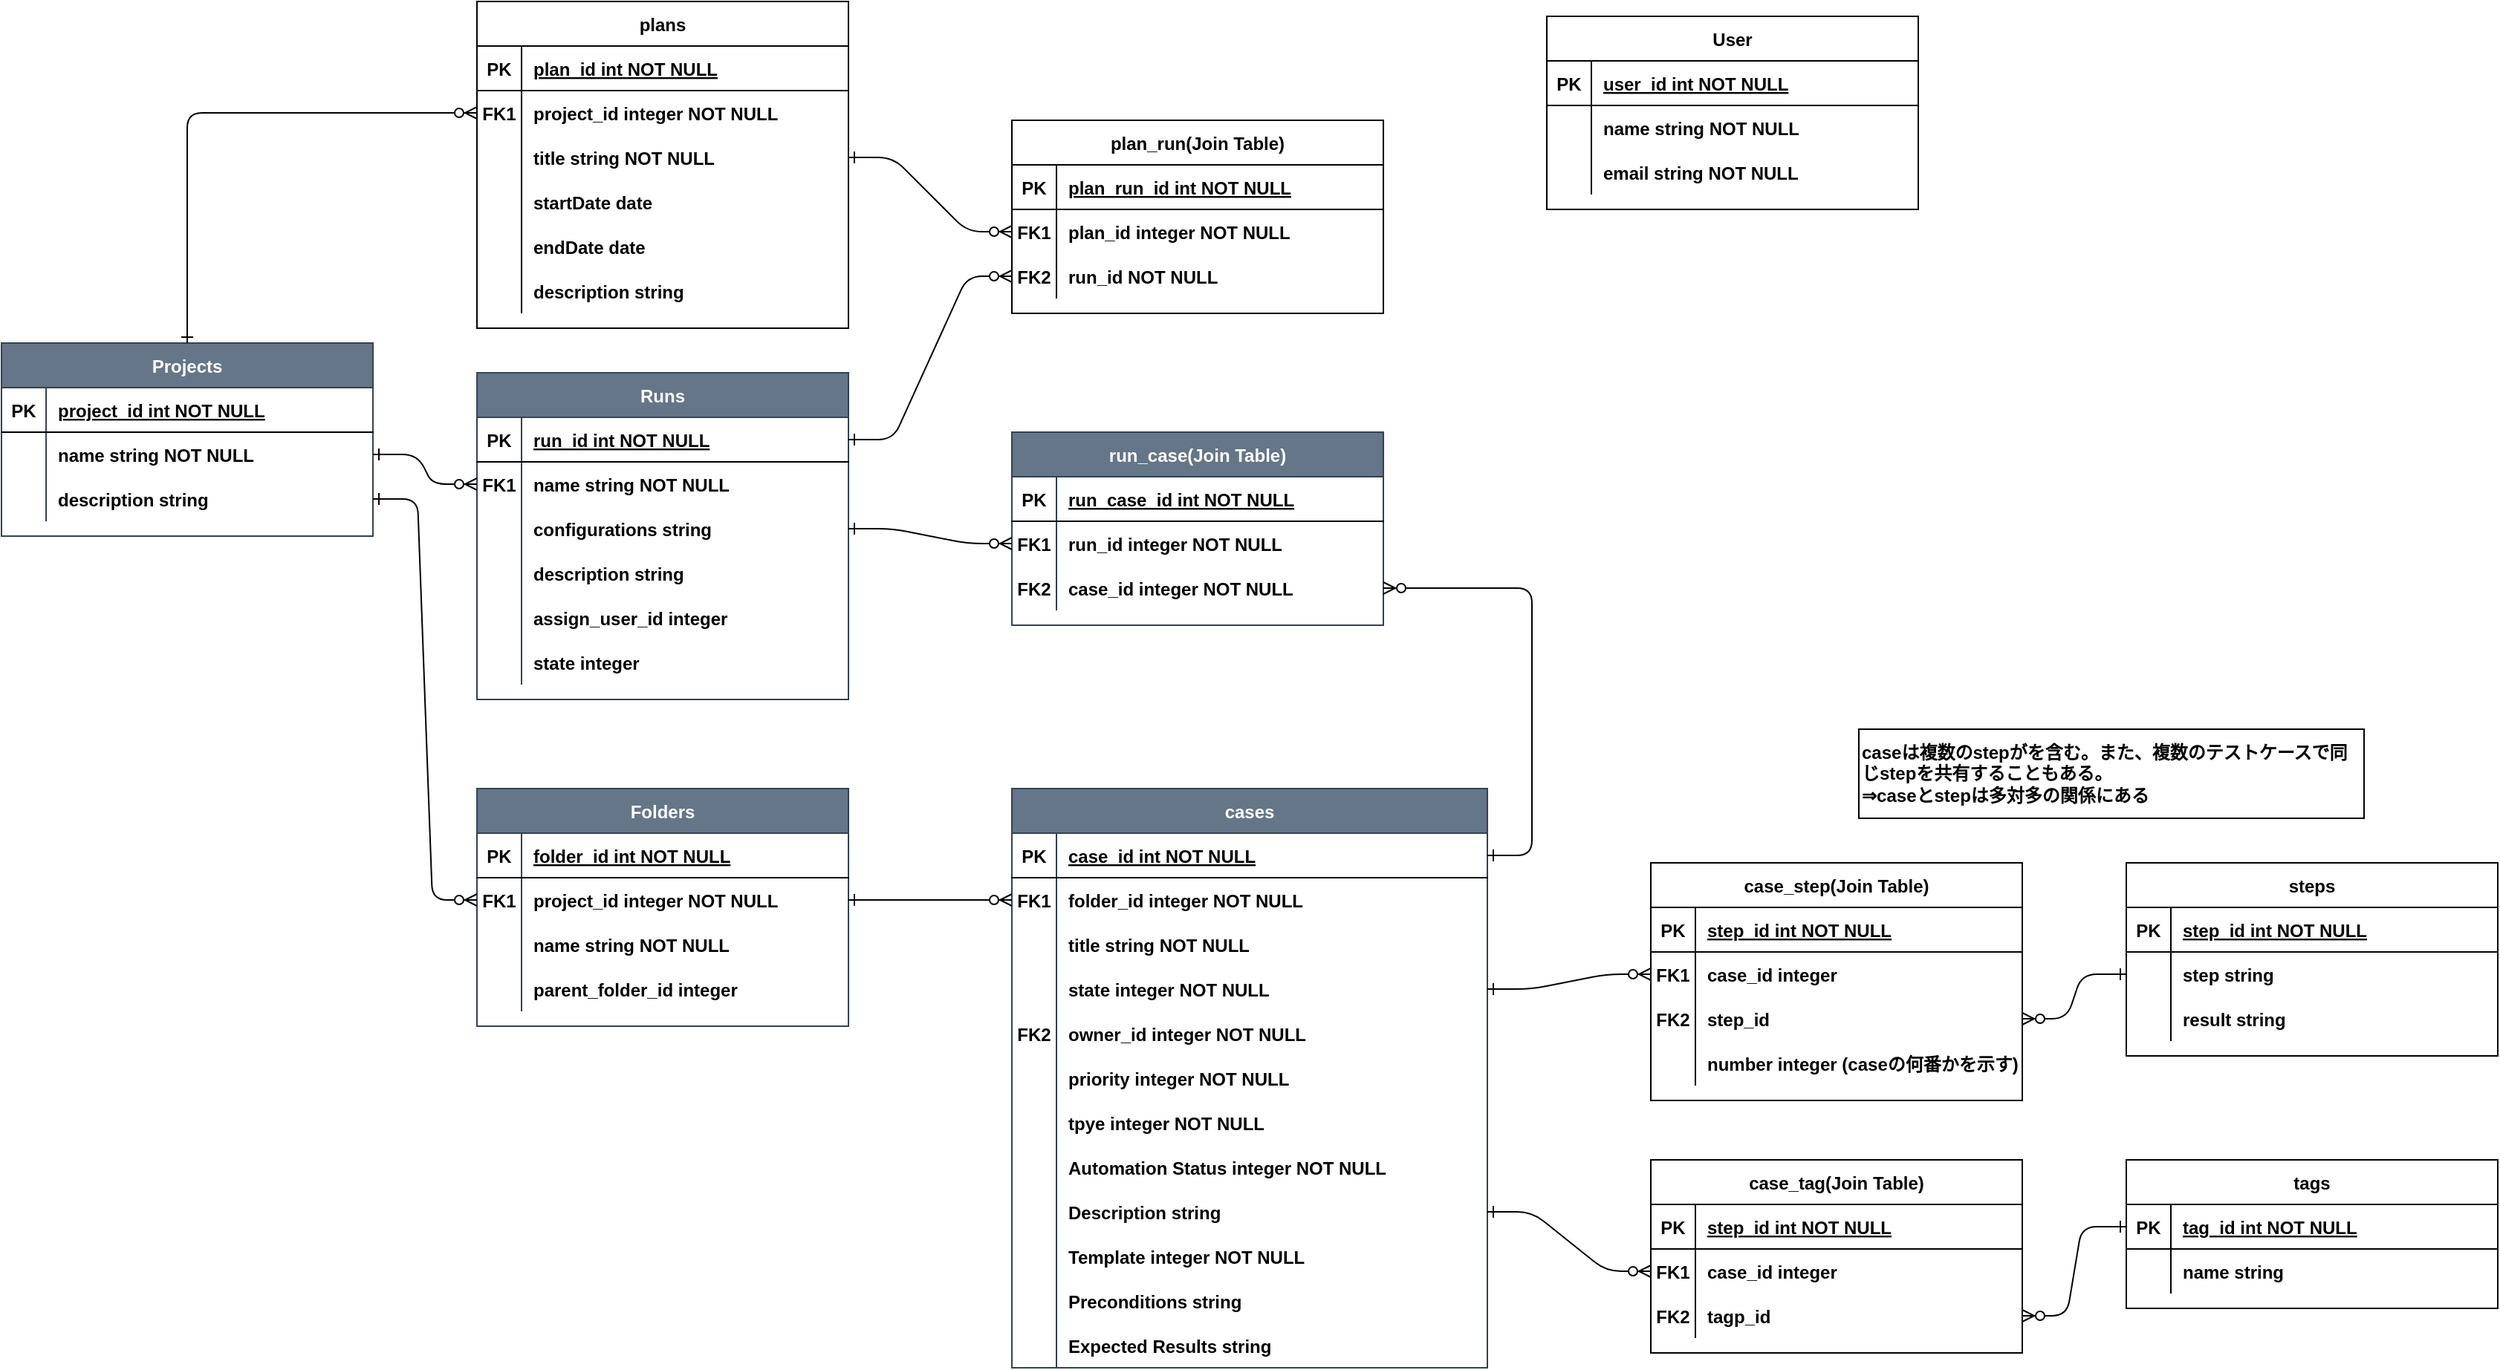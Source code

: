 <mxfile version="15.4.0" type="device"><diagram id="R2lEEEUBdFMjLlhIrx00" name="Page-1"><mxGraphModel dx="1209" dy="703" grid="1" gridSize="10" guides="1" tooltips="1" connect="1" arrows="1" fold="1" page="1" pageScale="1" pageWidth="850" pageHeight="1100" math="0" shadow="0" extFonts="Permanent Marker^https://fonts.googleapis.com/css?family=Permanent+Marker"><root><mxCell id="0"/><mxCell id="1" parent="0"/><mxCell id="pFjPU1E13fm2VpIEQVVj-1" value="Projects" style="shape=table;startSize=30;container=1;collapsible=1;childLayout=tableLayout;fixedRows=1;rowLines=0;fontStyle=1;align=center;resizeLast=1;fillColor=#647687;strokeColor=#314354;fontColor=#ffffff;" parent="1" vertex="1"><mxGeometry x="80" y="380" width="250" height="130" as="geometry"/></mxCell><mxCell id="pFjPU1E13fm2VpIEQVVj-2" value="" style="shape=partialRectangle;collapsible=0;dropTarget=0;pointerEvents=0;fillColor=none;points=[[0,0.5],[1,0.5]];portConstraint=eastwest;top=0;left=0;right=0;bottom=1;fontStyle=1" parent="pFjPU1E13fm2VpIEQVVj-1" vertex="1"><mxGeometry y="30" width="250" height="30" as="geometry"/></mxCell><mxCell id="pFjPU1E13fm2VpIEQVVj-3" value="PK" style="shape=partialRectangle;overflow=hidden;connectable=0;fillColor=none;top=0;left=0;bottom=0;right=0;fontStyle=1;" parent="pFjPU1E13fm2VpIEQVVj-2" vertex="1"><mxGeometry width="30" height="30" as="geometry"><mxRectangle width="30" height="30" as="alternateBounds"/></mxGeometry></mxCell><mxCell id="pFjPU1E13fm2VpIEQVVj-4" value="project_id int NOT NULL " style="shape=partialRectangle;overflow=hidden;connectable=0;fillColor=none;top=0;left=0;bottom=0;right=0;align=left;spacingLeft=6;fontStyle=5;" parent="pFjPU1E13fm2VpIEQVVj-2" vertex="1"><mxGeometry x="30" width="220" height="30" as="geometry"><mxRectangle width="220" height="30" as="alternateBounds"/></mxGeometry></mxCell><mxCell id="pFjPU1E13fm2VpIEQVVj-5" value="" style="shape=partialRectangle;collapsible=0;dropTarget=0;pointerEvents=0;fillColor=none;points=[[0,0.5],[1,0.5]];portConstraint=eastwest;top=0;left=0;right=0;bottom=0;fontStyle=1" parent="pFjPU1E13fm2VpIEQVVj-1" vertex="1"><mxGeometry y="60" width="250" height="30" as="geometry"/></mxCell><mxCell id="pFjPU1E13fm2VpIEQVVj-6" value="" style="shape=partialRectangle;overflow=hidden;connectable=0;fillColor=none;top=0;left=0;bottom=0;right=0;fontStyle=1" parent="pFjPU1E13fm2VpIEQVVj-5" vertex="1"><mxGeometry width="30" height="30" as="geometry"><mxRectangle width="30" height="30" as="alternateBounds"/></mxGeometry></mxCell><mxCell id="pFjPU1E13fm2VpIEQVVj-7" value="name string NOT NULL" style="shape=partialRectangle;overflow=hidden;connectable=0;fillColor=none;top=0;left=0;bottom=0;right=0;align=left;spacingLeft=6;fontStyle=1" parent="pFjPU1E13fm2VpIEQVVj-5" vertex="1"><mxGeometry x="30" width="220" height="30" as="geometry"><mxRectangle width="220" height="30" as="alternateBounds"/></mxGeometry></mxCell><mxCell id="pFjPU1E13fm2VpIEQVVj-8" value="" style="shape=partialRectangle;collapsible=0;dropTarget=0;pointerEvents=0;fillColor=none;points=[[0,0.5],[1,0.5]];portConstraint=eastwest;top=0;left=0;right=0;bottom=0;fontStyle=1" parent="pFjPU1E13fm2VpIEQVVj-1" vertex="1"><mxGeometry y="90" width="250" height="30" as="geometry"/></mxCell><mxCell id="pFjPU1E13fm2VpIEQVVj-9" value="" style="shape=partialRectangle;overflow=hidden;connectable=0;fillColor=none;top=0;left=0;bottom=0;right=0;fontStyle=1" parent="pFjPU1E13fm2VpIEQVVj-8" vertex="1"><mxGeometry width="30" height="30" as="geometry"><mxRectangle width="30" height="30" as="alternateBounds"/></mxGeometry></mxCell><mxCell id="pFjPU1E13fm2VpIEQVVj-10" value="description string" style="shape=partialRectangle;overflow=hidden;connectable=0;fillColor=none;top=0;left=0;bottom=0;right=0;align=left;spacingLeft=6;fontStyle=1" parent="pFjPU1E13fm2VpIEQVVj-8" vertex="1"><mxGeometry x="30" width="220" height="30" as="geometry"><mxRectangle width="220" height="30" as="alternateBounds"/></mxGeometry></mxCell><mxCell id="pFjPU1E13fm2VpIEQVVj-11" value="Folders" style="shape=table;startSize=30;container=1;collapsible=1;childLayout=tableLayout;fixedRows=1;rowLines=0;fontStyle=1;align=center;resizeLast=1;fillColor=#647687;strokeColor=#314354;fontColor=#ffffff;" parent="1" vertex="1"><mxGeometry x="400" y="680" width="250" height="160" as="geometry"/></mxCell><mxCell id="pFjPU1E13fm2VpIEQVVj-12" value="" style="shape=partialRectangle;collapsible=0;dropTarget=0;pointerEvents=0;fillColor=none;points=[[0,0.5],[1,0.5]];portConstraint=eastwest;top=0;left=0;right=0;bottom=1;fontStyle=1" parent="pFjPU1E13fm2VpIEQVVj-11" vertex="1"><mxGeometry y="30" width="250" height="30" as="geometry"/></mxCell><mxCell id="pFjPU1E13fm2VpIEQVVj-13" value="PK" style="shape=partialRectangle;overflow=hidden;connectable=0;fillColor=none;top=0;left=0;bottom=0;right=0;fontStyle=1;" parent="pFjPU1E13fm2VpIEQVVj-12" vertex="1"><mxGeometry width="30" height="30" as="geometry"><mxRectangle width="30" height="30" as="alternateBounds"/></mxGeometry></mxCell><mxCell id="pFjPU1E13fm2VpIEQVVj-14" value="folder_id int NOT NULL " style="shape=partialRectangle;overflow=hidden;connectable=0;fillColor=none;top=0;left=0;bottom=0;right=0;align=left;spacingLeft=6;fontStyle=5;" parent="pFjPU1E13fm2VpIEQVVj-12" vertex="1"><mxGeometry x="30" width="220" height="30" as="geometry"><mxRectangle width="220" height="30" as="alternateBounds"/></mxGeometry></mxCell><mxCell id="pFjPU1E13fm2VpIEQVVj-110" style="shape=partialRectangle;collapsible=0;dropTarget=0;pointerEvents=0;fillColor=none;points=[[0,0.5],[1,0.5]];portConstraint=eastwest;top=0;left=0;right=0;bottom=0;fontStyle=1" parent="pFjPU1E13fm2VpIEQVVj-11" vertex="1"><mxGeometry y="60" width="250" height="30" as="geometry"/></mxCell><mxCell id="pFjPU1E13fm2VpIEQVVj-111" value="FK1" style="shape=partialRectangle;overflow=hidden;connectable=0;fillColor=none;top=0;left=0;bottom=0;right=0;fontStyle=1" parent="pFjPU1E13fm2VpIEQVVj-110" vertex="1"><mxGeometry width="30" height="30" as="geometry"><mxRectangle width="30" height="30" as="alternateBounds"/></mxGeometry></mxCell><mxCell id="pFjPU1E13fm2VpIEQVVj-112" value="project_id integer NOT NULL" style="shape=partialRectangle;overflow=hidden;connectable=0;fillColor=none;top=0;left=0;bottom=0;right=0;align=left;spacingLeft=6;fontStyle=1" parent="pFjPU1E13fm2VpIEQVVj-110" vertex="1"><mxGeometry x="30" width="220" height="30" as="geometry"><mxRectangle width="220" height="30" as="alternateBounds"/></mxGeometry></mxCell><mxCell id="pFjPU1E13fm2VpIEQVVj-15" value="" style="shape=partialRectangle;collapsible=0;dropTarget=0;pointerEvents=0;fillColor=none;points=[[0,0.5],[1,0.5]];portConstraint=eastwest;top=0;left=0;right=0;bottom=0;fontStyle=1" parent="pFjPU1E13fm2VpIEQVVj-11" vertex="1"><mxGeometry y="90" width="250" height="30" as="geometry"/></mxCell><mxCell id="pFjPU1E13fm2VpIEQVVj-16" value="" style="shape=partialRectangle;overflow=hidden;connectable=0;fillColor=none;top=0;left=0;bottom=0;right=0;fontStyle=1" parent="pFjPU1E13fm2VpIEQVVj-15" vertex="1"><mxGeometry width="30" height="30" as="geometry"><mxRectangle width="30" height="30" as="alternateBounds"/></mxGeometry></mxCell><mxCell id="pFjPU1E13fm2VpIEQVVj-17" value="name string NOT NULL" style="shape=partialRectangle;overflow=hidden;connectable=0;fillColor=none;top=0;left=0;bottom=0;right=0;align=left;spacingLeft=6;fontStyle=1" parent="pFjPU1E13fm2VpIEQVVj-15" vertex="1"><mxGeometry x="30" width="220" height="30" as="geometry"><mxRectangle width="220" height="30" as="alternateBounds"/></mxGeometry></mxCell><mxCell id="pFjPU1E13fm2VpIEQVVj-18" value="" style="shape=partialRectangle;collapsible=0;dropTarget=0;pointerEvents=0;fillColor=none;points=[[0,0.5],[1,0.5]];portConstraint=eastwest;top=0;left=0;right=0;bottom=0;fontStyle=1" parent="pFjPU1E13fm2VpIEQVVj-11" vertex="1"><mxGeometry y="120" width="250" height="30" as="geometry"/></mxCell><mxCell id="pFjPU1E13fm2VpIEQVVj-19" value="" style="shape=partialRectangle;overflow=hidden;connectable=0;fillColor=none;top=0;left=0;bottom=0;right=0;fontStyle=1" parent="pFjPU1E13fm2VpIEQVVj-18" vertex="1"><mxGeometry width="30" height="30" as="geometry"><mxRectangle width="30" height="30" as="alternateBounds"/></mxGeometry></mxCell><mxCell id="pFjPU1E13fm2VpIEQVVj-20" value="parent_folder_id integer" style="shape=partialRectangle;overflow=hidden;connectable=0;fillColor=none;top=0;left=0;bottom=0;right=0;align=left;spacingLeft=6;fontStyle=1" parent="pFjPU1E13fm2VpIEQVVj-18" vertex="1"><mxGeometry x="30" width="220" height="30" as="geometry"><mxRectangle width="220" height="30" as="alternateBounds"/></mxGeometry></mxCell><mxCell id="pFjPU1E13fm2VpIEQVVj-21" value="cases" style="shape=table;startSize=30;container=1;collapsible=1;childLayout=tableLayout;fixedRows=1;rowLines=0;fontStyle=1;align=center;resizeLast=1;fillColor=#647687;strokeColor=#314354;fontColor=#ffffff;" parent="1" vertex="1"><mxGeometry x="760" y="680" width="320" height="390" as="geometry"><mxRectangle x="760" y="560" width="60" height="30" as="alternateBounds"/></mxGeometry></mxCell><mxCell id="pFjPU1E13fm2VpIEQVVj-22" value="" style="shape=partialRectangle;collapsible=0;dropTarget=0;pointerEvents=0;fillColor=none;points=[[0,0.5],[1,0.5]];portConstraint=eastwest;top=0;left=0;right=0;bottom=1;fontStyle=1" parent="pFjPU1E13fm2VpIEQVVj-21" vertex="1"><mxGeometry y="30" width="320" height="30" as="geometry"/></mxCell><mxCell id="pFjPU1E13fm2VpIEQVVj-23" value="PK" style="shape=partialRectangle;overflow=hidden;connectable=0;fillColor=none;top=0;left=0;bottom=0;right=0;fontStyle=1;" parent="pFjPU1E13fm2VpIEQVVj-22" vertex="1"><mxGeometry width="30" height="30" as="geometry"><mxRectangle width="30" height="30" as="alternateBounds"/></mxGeometry></mxCell><mxCell id="pFjPU1E13fm2VpIEQVVj-24" value="case_id int NOT NULL " style="shape=partialRectangle;overflow=hidden;connectable=0;fillColor=none;top=0;left=0;bottom=0;right=0;align=left;spacingLeft=6;fontStyle=5;" parent="pFjPU1E13fm2VpIEQVVj-22" vertex="1"><mxGeometry x="30" width="290" height="30" as="geometry"><mxRectangle width="290" height="30" as="alternateBounds"/></mxGeometry></mxCell><mxCell id="pFjPU1E13fm2VpIEQVVj-151" style="shape=partialRectangle;collapsible=0;dropTarget=0;pointerEvents=0;fillColor=none;points=[[0,0.5],[1,0.5]];portConstraint=eastwest;top=0;left=0;right=0;bottom=0;fontStyle=1" parent="pFjPU1E13fm2VpIEQVVj-21" vertex="1"><mxGeometry y="60" width="320" height="30" as="geometry"/></mxCell><mxCell id="pFjPU1E13fm2VpIEQVVj-152" value="FK1" style="shape=partialRectangle;overflow=hidden;connectable=0;fillColor=none;top=0;left=0;bottom=0;right=0;fontStyle=1" parent="pFjPU1E13fm2VpIEQVVj-151" vertex="1"><mxGeometry width="30" height="30" as="geometry"><mxRectangle width="30" height="30" as="alternateBounds"/></mxGeometry></mxCell><mxCell id="pFjPU1E13fm2VpIEQVVj-153" value="folder_id integer NOT NULL" style="shape=partialRectangle;overflow=hidden;connectable=0;fillColor=none;top=0;left=0;bottom=0;right=0;align=left;spacingLeft=6;fontStyle=1" parent="pFjPU1E13fm2VpIEQVVj-151" vertex="1"><mxGeometry x="30" width="290" height="30" as="geometry"><mxRectangle width="290" height="30" as="alternateBounds"/></mxGeometry></mxCell><mxCell id="pFjPU1E13fm2VpIEQVVj-25" value="" style="shape=partialRectangle;collapsible=0;dropTarget=0;pointerEvents=0;fillColor=none;points=[[0,0.5],[1,0.5]];portConstraint=eastwest;top=0;left=0;right=0;bottom=0;fontStyle=1" parent="pFjPU1E13fm2VpIEQVVj-21" vertex="1"><mxGeometry y="90" width="320" height="30" as="geometry"/></mxCell><mxCell id="pFjPU1E13fm2VpIEQVVj-26" value="" style="shape=partialRectangle;overflow=hidden;connectable=0;fillColor=none;top=0;left=0;bottom=0;right=0;fontStyle=1" parent="pFjPU1E13fm2VpIEQVVj-25" vertex="1"><mxGeometry width="30" height="30" as="geometry"><mxRectangle width="30" height="30" as="alternateBounds"/></mxGeometry></mxCell><mxCell id="pFjPU1E13fm2VpIEQVVj-27" value="title string NOT NULL" style="shape=partialRectangle;overflow=hidden;connectable=0;fillColor=none;top=0;left=0;bottom=0;right=0;align=left;spacingLeft=6;fontStyle=1" parent="pFjPU1E13fm2VpIEQVVj-25" vertex="1"><mxGeometry x="30" width="290" height="30" as="geometry"><mxRectangle width="290" height="30" as="alternateBounds"/></mxGeometry></mxCell><mxCell id="pFjPU1E13fm2VpIEQVVj-28" value="" style="shape=partialRectangle;collapsible=0;dropTarget=0;pointerEvents=0;fillColor=none;points=[[0,0.5],[1,0.5]];portConstraint=eastwest;top=0;left=0;right=0;bottom=0;fontStyle=1" parent="pFjPU1E13fm2VpIEQVVj-21" vertex="1"><mxGeometry y="120" width="320" height="30" as="geometry"/></mxCell><mxCell id="pFjPU1E13fm2VpIEQVVj-29" value="" style="shape=partialRectangle;overflow=hidden;connectable=0;fillColor=none;top=0;left=0;bottom=0;right=0;fontStyle=1" parent="pFjPU1E13fm2VpIEQVVj-28" vertex="1"><mxGeometry width="30" height="30" as="geometry"><mxRectangle width="30" height="30" as="alternateBounds"/></mxGeometry></mxCell><mxCell id="pFjPU1E13fm2VpIEQVVj-30" value="state integer NOT NULL" style="shape=partialRectangle;overflow=hidden;connectable=0;fillColor=none;top=0;left=0;bottom=0;right=0;align=left;spacingLeft=6;fontStyle=1" parent="pFjPU1E13fm2VpIEQVVj-28" vertex="1"><mxGeometry x="30" width="290" height="30" as="geometry"><mxRectangle width="290" height="30" as="alternateBounds"/></mxGeometry></mxCell><mxCell id="pFjPU1E13fm2VpIEQVVj-44" style="shape=partialRectangle;collapsible=0;dropTarget=0;pointerEvents=0;fillColor=none;points=[[0,0.5],[1,0.5]];portConstraint=eastwest;top=0;left=0;right=0;bottom=0;fontStyle=1" parent="pFjPU1E13fm2VpIEQVVj-21" vertex="1"><mxGeometry y="150" width="320" height="30" as="geometry"/></mxCell><mxCell id="pFjPU1E13fm2VpIEQVVj-45" value="FK2" style="shape=partialRectangle;overflow=hidden;connectable=0;fillColor=none;top=0;left=0;bottom=0;right=0;fontStyle=1" parent="pFjPU1E13fm2VpIEQVVj-44" vertex="1"><mxGeometry width="30" height="30" as="geometry"><mxRectangle width="30" height="30" as="alternateBounds"/></mxGeometry></mxCell><mxCell id="pFjPU1E13fm2VpIEQVVj-46" value="owner_id integer NOT NULL" style="shape=partialRectangle;overflow=hidden;connectable=0;fillColor=none;top=0;left=0;bottom=0;right=0;align=left;spacingLeft=6;fontStyle=1" parent="pFjPU1E13fm2VpIEQVVj-44" vertex="1"><mxGeometry x="30" width="290" height="30" as="geometry"><mxRectangle width="290" height="30" as="alternateBounds"/></mxGeometry></mxCell><mxCell id="pFjPU1E13fm2VpIEQVVj-47" style="shape=partialRectangle;collapsible=0;dropTarget=0;pointerEvents=0;fillColor=none;points=[[0,0.5],[1,0.5]];portConstraint=eastwest;top=0;left=0;right=0;bottom=0;fontStyle=1" parent="pFjPU1E13fm2VpIEQVVj-21" vertex="1"><mxGeometry y="180" width="320" height="30" as="geometry"/></mxCell><mxCell id="pFjPU1E13fm2VpIEQVVj-48" style="shape=partialRectangle;overflow=hidden;connectable=0;fillColor=none;top=0;left=0;bottom=0;right=0;fontStyle=1" parent="pFjPU1E13fm2VpIEQVVj-47" vertex="1"><mxGeometry width="30" height="30" as="geometry"><mxRectangle width="30" height="30" as="alternateBounds"/></mxGeometry></mxCell><mxCell id="pFjPU1E13fm2VpIEQVVj-49" value="priority integer NOT NULL" style="shape=partialRectangle;overflow=hidden;connectable=0;fillColor=none;top=0;left=0;bottom=0;right=0;align=left;spacingLeft=6;fontStyle=1" parent="pFjPU1E13fm2VpIEQVVj-47" vertex="1"><mxGeometry x="30" width="290" height="30" as="geometry"><mxRectangle width="290" height="30" as="alternateBounds"/></mxGeometry></mxCell><mxCell id="pFjPU1E13fm2VpIEQVVj-50" style="shape=partialRectangle;collapsible=0;dropTarget=0;pointerEvents=0;fillColor=none;points=[[0,0.5],[1,0.5]];portConstraint=eastwest;top=0;left=0;right=0;bottom=0;fontStyle=1" parent="pFjPU1E13fm2VpIEQVVj-21" vertex="1"><mxGeometry y="210" width="320" height="30" as="geometry"/></mxCell><mxCell id="pFjPU1E13fm2VpIEQVVj-51" style="shape=partialRectangle;overflow=hidden;connectable=0;fillColor=none;top=0;left=0;bottom=0;right=0;fontStyle=1" parent="pFjPU1E13fm2VpIEQVVj-50" vertex="1"><mxGeometry width="30" height="30" as="geometry"><mxRectangle width="30" height="30" as="alternateBounds"/></mxGeometry></mxCell><mxCell id="pFjPU1E13fm2VpIEQVVj-52" value="tpye integer NOT NULL" style="shape=partialRectangle;overflow=hidden;connectable=0;fillColor=none;top=0;left=0;bottom=0;right=0;align=left;spacingLeft=6;fontStyle=1" parent="pFjPU1E13fm2VpIEQVVj-50" vertex="1"><mxGeometry x="30" width="290" height="30" as="geometry"><mxRectangle width="290" height="30" as="alternateBounds"/></mxGeometry></mxCell><mxCell id="pFjPU1E13fm2VpIEQVVj-53" style="shape=partialRectangle;collapsible=0;dropTarget=0;pointerEvents=0;fillColor=none;points=[[0,0.5],[1,0.5]];portConstraint=eastwest;top=0;left=0;right=0;bottom=0;fontStyle=1" parent="pFjPU1E13fm2VpIEQVVj-21" vertex="1"><mxGeometry y="240" width="320" height="30" as="geometry"/></mxCell><mxCell id="pFjPU1E13fm2VpIEQVVj-54" style="shape=partialRectangle;overflow=hidden;connectable=0;fillColor=none;top=0;left=0;bottom=0;right=0;fontStyle=1" parent="pFjPU1E13fm2VpIEQVVj-53" vertex="1"><mxGeometry width="30" height="30" as="geometry"><mxRectangle width="30" height="30" as="alternateBounds"/></mxGeometry></mxCell><mxCell id="pFjPU1E13fm2VpIEQVVj-55" value="Automation Status integer NOT NULL" style="shape=partialRectangle;overflow=hidden;connectable=0;fillColor=none;top=0;left=0;bottom=0;right=0;align=left;spacingLeft=6;fontStyle=1" parent="pFjPU1E13fm2VpIEQVVj-53" vertex="1"><mxGeometry x="30" width="290" height="30" as="geometry"><mxRectangle width="290" height="30" as="alternateBounds"/></mxGeometry></mxCell><mxCell id="pFjPU1E13fm2VpIEQVVj-56" style="shape=partialRectangle;collapsible=0;dropTarget=0;pointerEvents=0;fillColor=none;points=[[0,0.5],[1,0.5]];portConstraint=eastwest;top=0;left=0;right=0;bottom=0;fontStyle=1" parent="pFjPU1E13fm2VpIEQVVj-21" vertex="1"><mxGeometry y="270" width="320" height="30" as="geometry"/></mxCell><mxCell id="pFjPU1E13fm2VpIEQVVj-57" style="shape=partialRectangle;overflow=hidden;connectable=0;fillColor=none;top=0;left=0;bottom=0;right=0;fontStyle=1" parent="pFjPU1E13fm2VpIEQVVj-56" vertex="1"><mxGeometry width="30" height="30" as="geometry"><mxRectangle width="30" height="30" as="alternateBounds"/></mxGeometry></mxCell><mxCell id="pFjPU1E13fm2VpIEQVVj-58" value="Description string" style="shape=partialRectangle;overflow=hidden;connectable=0;fillColor=none;top=0;left=0;bottom=0;right=0;align=left;spacingLeft=6;fontStyle=1" parent="pFjPU1E13fm2VpIEQVVj-56" vertex="1"><mxGeometry x="30" width="290" height="30" as="geometry"><mxRectangle width="290" height="30" as="alternateBounds"/></mxGeometry></mxCell><mxCell id="pFjPU1E13fm2VpIEQVVj-59" style="shape=partialRectangle;collapsible=0;dropTarget=0;pointerEvents=0;fillColor=none;points=[[0,0.5],[1,0.5]];portConstraint=eastwest;top=0;left=0;right=0;bottom=0;fontStyle=1" parent="pFjPU1E13fm2VpIEQVVj-21" vertex="1"><mxGeometry y="300" width="320" height="30" as="geometry"/></mxCell><mxCell id="pFjPU1E13fm2VpIEQVVj-60" style="shape=partialRectangle;overflow=hidden;connectable=0;fillColor=none;top=0;left=0;bottom=0;right=0;fontStyle=1" parent="pFjPU1E13fm2VpIEQVVj-59" vertex="1"><mxGeometry width="30" height="30" as="geometry"><mxRectangle width="30" height="30" as="alternateBounds"/></mxGeometry></mxCell><mxCell id="pFjPU1E13fm2VpIEQVVj-61" value="Template integer NOT NULL" style="shape=partialRectangle;overflow=hidden;connectable=0;fillColor=none;top=0;left=0;bottom=0;right=0;align=left;spacingLeft=6;fontStyle=1" parent="pFjPU1E13fm2VpIEQVVj-59" vertex="1"><mxGeometry x="30" width="290" height="30" as="geometry"><mxRectangle width="290" height="30" as="alternateBounds"/></mxGeometry></mxCell><mxCell id="pFjPU1E13fm2VpIEQVVj-62" style="shape=partialRectangle;collapsible=0;dropTarget=0;pointerEvents=0;fillColor=none;points=[[0,0.5],[1,0.5]];portConstraint=eastwest;top=0;left=0;right=0;bottom=0;fontStyle=1" parent="pFjPU1E13fm2VpIEQVVj-21" vertex="1"><mxGeometry y="330" width="320" height="30" as="geometry"/></mxCell><mxCell id="pFjPU1E13fm2VpIEQVVj-63" style="shape=partialRectangle;overflow=hidden;connectable=0;fillColor=none;top=0;left=0;bottom=0;right=0;fontStyle=1" parent="pFjPU1E13fm2VpIEQVVj-62" vertex="1"><mxGeometry width="30" height="30" as="geometry"><mxRectangle width="30" height="30" as="alternateBounds"/></mxGeometry></mxCell><mxCell id="pFjPU1E13fm2VpIEQVVj-64" value="Preconditions string" style="shape=partialRectangle;overflow=hidden;connectable=0;fillColor=none;top=0;left=0;bottom=0;right=0;align=left;spacingLeft=6;fontStyle=1" parent="pFjPU1E13fm2VpIEQVVj-62" vertex="1"><mxGeometry x="30" width="290" height="30" as="geometry"><mxRectangle width="290" height="30" as="alternateBounds"/></mxGeometry></mxCell><mxCell id="pFjPU1E13fm2VpIEQVVj-65" style="shape=partialRectangle;collapsible=0;dropTarget=0;pointerEvents=0;fillColor=none;points=[[0,0.5],[1,0.5]];portConstraint=eastwest;top=0;left=0;right=0;bottom=0;fontStyle=1" parent="pFjPU1E13fm2VpIEQVVj-21" vertex="1"><mxGeometry y="360" width="320" height="30" as="geometry"/></mxCell><mxCell id="pFjPU1E13fm2VpIEQVVj-66" style="shape=partialRectangle;overflow=hidden;connectable=0;fillColor=none;top=0;left=0;bottom=0;right=0;fontStyle=1" parent="pFjPU1E13fm2VpIEQVVj-65" vertex="1"><mxGeometry width="30" height="30" as="geometry"><mxRectangle width="30" height="30" as="alternateBounds"/></mxGeometry></mxCell><mxCell id="pFjPU1E13fm2VpIEQVVj-67" value="Expected Results string" style="shape=partialRectangle;overflow=hidden;connectable=0;fillColor=none;top=0;left=0;bottom=0;right=0;align=left;spacingLeft=6;fontStyle=1" parent="pFjPU1E13fm2VpIEQVVj-65" vertex="1"><mxGeometry x="30" width="290" height="30" as="geometry"><mxRectangle width="290" height="30" as="alternateBounds"/></mxGeometry></mxCell><mxCell id="pFjPU1E13fm2VpIEQVVj-31" value="" style="edgeStyle=entityRelationEdgeStyle;endArrow=ERzeroToMany;startArrow=ERone;endFill=1;startFill=0;entryX=0;entryY=0.5;entryDx=0;entryDy=0;fontStyle=1" parent="1" source="pFjPU1E13fm2VpIEQVVj-8" target="pFjPU1E13fm2VpIEQVVj-110" edge="1"><mxGeometry width="100" height="100" relative="1" as="geometry"><mxPoint x="380" y="175" as="sourcePoint"/><mxPoint x="460" y="205" as="targetPoint"/></mxGeometry></mxCell><mxCell id="pFjPU1E13fm2VpIEQVVj-32" value="" style="edgeStyle=entityRelationEdgeStyle;endArrow=ERzeroToMany;startArrow=ERone;endFill=1;startFill=0;exitX=1;exitY=0.5;exitDx=0;exitDy=0;entryX=0;entryY=0.5;entryDx=0;entryDy=0;fontStyle=1" parent="1" source="pFjPU1E13fm2VpIEQVVj-110" target="pFjPU1E13fm2VpIEQVVj-151" edge="1"><mxGeometry width="100" height="100" relative="1" as="geometry"><mxPoint x="720" y="755" as="sourcePoint"/><mxPoint x="480" y="815" as="targetPoint"/></mxGeometry></mxCell><mxCell id="pFjPU1E13fm2VpIEQVVj-33" value="User" style="shape=table;startSize=30;container=1;collapsible=1;childLayout=tableLayout;fixedRows=1;rowLines=0;fontStyle=1;align=center;resizeLast=1;" parent="1" vertex="1"><mxGeometry x="1120" y="160" width="250" height="130" as="geometry"/></mxCell><mxCell id="pFjPU1E13fm2VpIEQVVj-34" value="" style="shape=partialRectangle;collapsible=0;dropTarget=0;pointerEvents=0;fillColor=none;points=[[0,0.5],[1,0.5]];portConstraint=eastwest;top=0;left=0;right=0;bottom=1;fontStyle=1" parent="pFjPU1E13fm2VpIEQVVj-33" vertex="1"><mxGeometry y="30" width="250" height="30" as="geometry"/></mxCell><mxCell id="pFjPU1E13fm2VpIEQVVj-35" value="PK" style="shape=partialRectangle;overflow=hidden;connectable=0;fillColor=none;top=0;left=0;bottom=0;right=0;fontStyle=1;" parent="pFjPU1E13fm2VpIEQVVj-34" vertex="1"><mxGeometry width="30" height="30" as="geometry"><mxRectangle width="30" height="30" as="alternateBounds"/></mxGeometry></mxCell><mxCell id="pFjPU1E13fm2VpIEQVVj-36" value="user_id int NOT NULL " style="shape=partialRectangle;overflow=hidden;connectable=0;fillColor=none;top=0;left=0;bottom=0;right=0;align=left;spacingLeft=6;fontStyle=5;" parent="pFjPU1E13fm2VpIEQVVj-34" vertex="1"><mxGeometry x="30" width="220" height="30" as="geometry"><mxRectangle width="220" height="30" as="alternateBounds"/></mxGeometry></mxCell><mxCell id="pFjPU1E13fm2VpIEQVVj-37" value="" style="shape=partialRectangle;collapsible=0;dropTarget=0;pointerEvents=0;fillColor=none;points=[[0,0.5],[1,0.5]];portConstraint=eastwest;top=0;left=0;right=0;bottom=0;fontStyle=1" parent="pFjPU1E13fm2VpIEQVVj-33" vertex="1"><mxGeometry y="60" width="250" height="30" as="geometry"/></mxCell><mxCell id="pFjPU1E13fm2VpIEQVVj-38" value="" style="shape=partialRectangle;overflow=hidden;connectable=0;fillColor=none;top=0;left=0;bottom=0;right=0;fontStyle=1" parent="pFjPU1E13fm2VpIEQVVj-37" vertex="1"><mxGeometry width="30" height="30" as="geometry"><mxRectangle width="30" height="30" as="alternateBounds"/></mxGeometry></mxCell><mxCell id="pFjPU1E13fm2VpIEQVVj-39" value="name string NOT NULL" style="shape=partialRectangle;overflow=hidden;connectable=0;fillColor=none;top=0;left=0;bottom=0;right=0;align=left;spacingLeft=6;fontStyle=1" parent="pFjPU1E13fm2VpIEQVVj-37" vertex="1"><mxGeometry x="30" width="220" height="30" as="geometry"><mxRectangle width="220" height="30" as="alternateBounds"/></mxGeometry></mxCell><mxCell id="Pk5dEzk0hLWWR4K3qbTq-59" style="shape=partialRectangle;collapsible=0;dropTarget=0;pointerEvents=0;fillColor=none;points=[[0,0.5],[1,0.5]];portConstraint=eastwest;top=0;left=0;right=0;bottom=0;fontStyle=1" parent="pFjPU1E13fm2VpIEQVVj-33" vertex="1"><mxGeometry y="90" width="250" height="30" as="geometry"/></mxCell><mxCell id="Pk5dEzk0hLWWR4K3qbTq-60" style="shape=partialRectangle;overflow=hidden;connectable=0;fillColor=none;top=0;left=0;bottom=0;right=0;fontStyle=1" parent="Pk5dEzk0hLWWR4K3qbTq-59" vertex="1"><mxGeometry width="30" height="30" as="geometry"><mxRectangle width="30" height="30" as="alternateBounds"/></mxGeometry></mxCell><mxCell id="Pk5dEzk0hLWWR4K3qbTq-61" value="email string NOT NULL" style="shape=partialRectangle;overflow=hidden;connectable=0;fillColor=none;top=0;left=0;bottom=0;right=0;align=left;spacingLeft=6;fontStyle=1" parent="Pk5dEzk0hLWWR4K3qbTq-59" vertex="1"><mxGeometry x="30" width="220" height="30" as="geometry"><mxRectangle width="220" height="30" as="alternateBounds"/></mxGeometry></mxCell><mxCell id="pFjPU1E13fm2VpIEQVVj-74" value="steps" style="shape=table;startSize=30;container=1;collapsible=1;childLayout=tableLayout;fixedRows=1;rowLines=0;fontStyle=1;align=center;resizeLast=1;" parent="1" vertex="1"><mxGeometry x="1510" y="730" width="250" height="130" as="geometry"/></mxCell><mxCell id="pFjPU1E13fm2VpIEQVVj-75" value="" style="shape=partialRectangle;collapsible=0;dropTarget=0;pointerEvents=0;fillColor=none;points=[[0,0.5],[1,0.5]];portConstraint=eastwest;top=0;left=0;right=0;bottom=1;fontStyle=1" parent="pFjPU1E13fm2VpIEQVVj-74" vertex="1"><mxGeometry y="30" width="250" height="30" as="geometry"/></mxCell><mxCell id="pFjPU1E13fm2VpIEQVVj-76" value="PK" style="shape=partialRectangle;overflow=hidden;connectable=0;fillColor=none;top=0;left=0;bottom=0;right=0;fontStyle=1;" parent="pFjPU1E13fm2VpIEQVVj-75" vertex="1"><mxGeometry width="30" height="30" as="geometry"><mxRectangle width="30" height="30" as="alternateBounds"/></mxGeometry></mxCell><mxCell id="pFjPU1E13fm2VpIEQVVj-77" value="step_id int NOT NULL " style="shape=partialRectangle;overflow=hidden;connectable=0;fillColor=none;top=0;left=0;bottom=0;right=0;align=left;spacingLeft=6;fontStyle=5;" parent="pFjPU1E13fm2VpIEQVVj-75" vertex="1"><mxGeometry x="30" width="220" height="30" as="geometry"><mxRectangle width="220" height="30" as="alternateBounds"/></mxGeometry></mxCell><mxCell id="pFjPU1E13fm2VpIEQVVj-78" value="" style="shape=partialRectangle;collapsible=0;dropTarget=0;pointerEvents=0;fillColor=none;points=[[0,0.5],[1,0.5]];portConstraint=eastwest;top=0;left=0;right=0;bottom=0;fontStyle=1" parent="pFjPU1E13fm2VpIEQVVj-74" vertex="1"><mxGeometry y="60" width="250" height="30" as="geometry"/></mxCell><mxCell id="pFjPU1E13fm2VpIEQVVj-79" value="" style="shape=partialRectangle;overflow=hidden;connectable=0;fillColor=none;top=0;left=0;bottom=0;right=0;fontStyle=1" parent="pFjPU1E13fm2VpIEQVVj-78" vertex="1"><mxGeometry width="30" height="30" as="geometry"><mxRectangle width="30" height="30" as="alternateBounds"/></mxGeometry></mxCell><mxCell id="pFjPU1E13fm2VpIEQVVj-80" value="step string" style="shape=partialRectangle;overflow=hidden;connectable=0;fillColor=none;top=0;left=0;bottom=0;right=0;align=left;spacingLeft=6;fontStyle=1" parent="pFjPU1E13fm2VpIEQVVj-78" vertex="1"><mxGeometry x="30" width="220" height="30" as="geometry"><mxRectangle width="220" height="30" as="alternateBounds"/></mxGeometry></mxCell><mxCell id="pFjPU1E13fm2VpIEQVVj-81" style="shape=partialRectangle;collapsible=0;dropTarget=0;pointerEvents=0;fillColor=none;points=[[0,0.5],[1,0.5]];portConstraint=eastwest;top=0;left=0;right=0;bottom=0;fontStyle=1" parent="pFjPU1E13fm2VpIEQVVj-74" vertex="1"><mxGeometry y="90" width="250" height="30" as="geometry"/></mxCell><mxCell id="pFjPU1E13fm2VpIEQVVj-82" style="shape=partialRectangle;overflow=hidden;connectable=0;fillColor=none;top=0;left=0;bottom=0;right=0;fontStyle=1" parent="pFjPU1E13fm2VpIEQVVj-81" vertex="1"><mxGeometry width="30" height="30" as="geometry"><mxRectangle width="30" height="30" as="alternateBounds"/></mxGeometry></mxCell><mxCell id="pFjPU1E13fm2VpIEQVVj-83" value="result string" style="shape=partialRectangle;overflow=hidden;connectable=0;fillColor=none;top=0;left=0;bottom=0;right=0;align=left;spacingLeft=6;fontStyle=1" parent="pFjPU1E13fm2VpIEQVVj-81" vertex="1"><mxGeometry x="30" width="220" height="30" as="geometry"><mxRectangle width="220" height="30" as="alternateBounds"/></mxGeometry></mxCell><mxCell id="pFjPU1E13fm2VpIEQVVj-84" value="case_step(Join Table)" style="shape=table;startSize=30;container=1;collapsible=1;childLayout=tableLayout;fixedRows=1;rowLines=0;fontStyle=1;align=center;resizeLast=1;" parent="1" vertex="1"><mxGeometry x="1190" y="730" width="250" height="160" as="geometry"/></mxCell><mxCell id="pFjPU1E13fm2VpIEQVVj-85" value="" style="shape=partialRectangle;collapsible=0;dropTarget=0;pointerEvents=0;fillColor=none;points=[[0,0.5],[1,0.5]];portConstraint=eastwest;top=0;left=0;right=0;bottom=1;fontStyle=1" parent="pFjPU1E13fm2VpIEQVVj-84" vertex="1"><mxGeometry y="30" width="250" height="30" as="geometry"/></mxCell><mxCell id="pFjPU1E13fm2VpIEQVVj-86" value="PK" style="shape=partialRectangle;overflow=hidden;connectable=0;fillColor=none;top=0;left=0;bottom=0;right=0;fontStyle=1;" parent="pFjPU1E13fm2VpIEQVVj-85" vertex="1"><mxGeometry width="30" height="30" as="geometry"><mxRectangle width="30" height="30" as="alternateBounds"/></mxGeometry></mxCell><mxCell id="pFjPU1E13fm2VpIEQVVj-87" value="step_id int NOT NULL " style="shape=partialRectangle;overflow=hidden;connectable=0;fillColor=none;top=0;left=0;bottom=0;right=0;align=left;spacingLeft=6;fontStyle=5;" parent="pFjPU1E13fm2VpIEQVVj-85" vertex="1"><mxGeometry x="30" width="220" height="30" as="geometry"><mxRectangle width="220" height="30" as="alternateBounds"/></mxGeometry></mxCell><mxCell id="pFjPU1E13fm2VpIEQVVj-88" value="" style="shape=partialRectangle;collapsible=0;dropTarget=0;pointerEvents=0;fillColor=none;points=[[0,0.5],[1,0.5]];portConstraint=eastwest;top=0;left=0;right=0;bottom=0;fontStyle=1" parent="pFjPU1E13fm2VpIEQVVj-84" vertex="1"><mxGeometry y="60" width="250" height="30" as="geometry"/></mxCell><mxCell id="pFjPU1E13fm2VpIEQVVj-89" value="FK1" style="shape=partialRectangle;overflow=hidden;connectable=0;fillColor=none;top=0;left=0;bottom=0;right=0;fontStyle=1" parent="pFjPU1E13fm2VpIEQVVj-88" vertex="1"><mxGeometry width="30" height="30" as="geometry"><mxRectangle width="30" height="30" as="alternateBounds"/></mxGeometry></mxCell><mxCell id="pFjPU1E13fm2VpIEQVVj-90" value="case_id integer" style="shape=partialRectangle;overflow=hidden;connectable=0;fillColor=none;top=0;left=0;bottom=0;right=0;align=left;spacingLeft=6;fontStyle=1" parent="pFjPU1E13fm2VpIEQVVj-88" vertex="1"><mxGeometry x="30" width="220" height="30" as="geometry"><mxRectangle width="220" height="30" as="alternateBounds"/></mxGeometry></mxCell><mxCell id="pFjPU1E13fm2VpIEQVVj-91" style="shape=partialRectangle;collapsible=0;dropTarget=0;pointerEvents=0;fillColor=none;points=[[0,0.5],[1,0.5]];portConstraint=eastwest;top=0;left=0;right=0;bottom=0;fontStyle=1" parent="pFjPU1E13fm2VpIEQVVj-84" vertex="1"><mxGeometry y="90" width="250" height="30" as="geometry"/></mxCell><mxCell id="pFjPU1E13fm2VpIEQVVj-92" value="FK2" style="shape=partialRectangle;overflow=hidden;connectable=0;fillColor=none;top=0;left=0;bottom=0;right=0;fontStyle=1" parent="pFjPU1E13fm2VpIEQVVj-91" vertex="1"><mxGeometry width="30" height="30" as="geometry"><mxRectangle width="30" height="30" as="alternateBounds"/></mxGeometry></mxCell><mxCell id="pFjPU1E13fm2VpIEQVVj-93" value="step_id" style="shape=partialRectangle;overflow=hidden;connectable=0;fillColor=none;top=0;left=0;bottom=0;right=0;align=left;spacingLeft=6;fontStyle=1" parent="pFjPU1E13fm2VpIEQVVj-91" vertex="1"><mxGeometry x="30" width="220" height="30" as="geometry"><mxRectangle width="220" height="30" as="alternateBounds"/></mxGeometry></mxCell><mxCell id="pFjPU1E13fm2VpIEQVVj-95" style="shape=partialRectangle;collapsible=0;dropTarget=0;pointerEvents=0;fillColor=none;points=[[0,0.5],[1,0.5]];portConstraint=eastwest;top=0;left=0;right=0;bottom=0;fontStyle=1" parent="pFjPU1E13fm2VpIEQVVj-84" vertex="1"><mxGeometry y="120" width="250" height="30" as="geometry"/></mxCell><mxCell id="pFjPU1E13fm2VpIEQVVj-96" style="shape=partialRectangle;overflow=hidden;connectable=0;fillColor=none;top=0;left=0;bottom=0;right=0;fontStyle=1" parent="pFjPU1E13fm2VpIEQVVj-95" vertex="1"><mxGeometry width="30" height="30" as="geometry"><mxRectangle width="30" height="30" as="alternateBounds"/></mxGeometry></mxCell><mxCell id="pFjPU1E13fm2VpIEQVVj-97" value="number integer (caseの何番かを示す)" style="shape=partialRectangle;overflow=hidden;connectable=0;fillColor=none;top=0;left=0;bottom=0;right=0;align=left;spacingLeft=6;fontStyle=1" parent="pFjPU1E13fm2VpIEQVVj-95" vertex="1"><mxGeometry x="30" width="220" height="30" as="geometry"><mxRectangle width="220" height="30" as="alternateBounds"/></mxGeometry></mxCell><mxCell id="pFjPU1E13fm2VpIEQVVj-94" value="caseは複数のstepがを含む。また、複数のテストケースで同じstepを共有することもある。&lt;br&gt;⇒caseとstepは多対多の関係にある" style="rounded=0;whiteSpace=wrap;html=1;align=left;fontStyle=1" parent="1" vertex="1"><mxGeometry x="1330" y="640" width="340" height="60" as="geometry"/></mxCell><mxCell id="pFjPU1E13fm2VpIEQVVj-114" value="" style="edgeStyle=entityRelationEdgeStyle;endArrow=ERzeroToMany;startArrow=ERone;endFill=1;startFill=0;exitX=1;exitY=0.5;exitDx=0;exitDy=0;entryX=0;entryY=0.5;entryDx=0;entryDy=0;fontStyle=1" parent="1" source="pFjPU1E13fm2VpIEQVVj-28" target="pFjPU1E13fm2VpIEQVVj-88" edge="1"><mxGeometry width="100" height="100" relative="1" as="geometry"><mxPoint x="730" y="845" as="sourcePoint"/><mxPoint x="800" y="855" as="targetPoint"/></mxGeometry></mxCell><mxCell id="pFjPU1E13fm2VpIEQVVj-125" value="" style="edgeStyle=entityRelationEdgeStyle;endArrow=ERzeroToMany;startArrow=ERone;endFill=1;startFill=0;exitX=0;exitY=0.5;exitDx=0;exitDy=0;entryX=1;entryY=0.5;entryDx=0;entryDy=0;fontStyle=1" parent="1" source="pFjPU1E13fm2VpIEQVVj-78" target="pFjPU1E13fm2VpIEQVVj-91" edge="1"><mxGeometry width="100" height="100" relative="1" as="geometry"><mxPoint x="1080" y="895" as="sourcePoint"/><mxPoint x="1160" y="1310" as="targetPoint"/></mxGeometry></mxCell><mxCell id="pFjPU1E13fm2VpIEQVVj-126" value="tags" style="shape=table;startSize=30;container=1;collapsible=1;childLayout=tableLayout;fixedRows=1;rowLines=0;fontStyle=1;align=center;resizeLast=1;" parent="1" vertex="1"><mxGeometry x="1510" y="930" width="250" height="100" as="geometry"/></mxCell><mxCell id="pFjPU1E13fm2VpIEQVVj-127" value="" style="shape=partialRectangle;collapsible=0;dropTarget=0;pointerEvents=0;fillColor=none;points=[[0,0.5],[1,0.5]];portConstraint=eastwest;top=0;left=0;right=0;bottom=1;fontStyle=1" parent="pFjPU1E13fm2VpIEQVVj-126" vertex="1"><mxGeometry y="30" width="250" height="30" as="geometry"/></mxCell><mxCell id="pFjPU1E13fm2VpIEQVVj-128" value="PK" style="shape=partialRectangle;overflow=hidden;connectable=0;fillColor=none;top=0;left=0;bottom=0;right=0;fontStyle=1;" parent="pFjPU1E13fm2VpIEQVVj-127" vertex="1"><mxGeometry width="30" height="30" as="geometry"><mxRectangle width="30" height="30" as="alternateBounds"/></mxGeometry></mxCell><mxCell id="pFjPU1E13fm2VpIEQVVj-129" value="tag_id int NOT NULL " style="shape=partialRectangle;overflow=hidden;connectable=0;fillColor=none;top=0;left=0;bottom=0;right=0;align=left;spacingLeft=6;fontStyle=5;" parent="pFjPU1E13fm2VpIEQVVj-127" vertex="1"><mxGeometry x="30" width="220" height="30" as="geometry"><mxRectangle width="220" height="30" as="alternateBounds"/></mxGeometry></mxCell><mxCell id="pFjPU1E13fm2VpIEQVVj-130" value="" style="shape=partialRectangle;collapsible=0;dropTarget=0;pointerEvents=0;fillColor=none;points=[[0,0.5],[1,0.5]];portConstraint=eastwest;top=0;left=0;right=0;bottom=0;fontStyle=1" parent="pFjPU1E13fm2VpIEQVVj-126" vertex="1"><mxGeometry y="60" width="250" height="30" as="geometry"/></mxCell><mxCell id="pFjPU1E13fm2VpIEQVVj-131" value="" style="shape=partialRectangle;overflow=hidden;connectable=0;fillColor=none;top=0;left=0;bottom=0;right=0;fontStyle=1" parent="pFjPU1E13fm2VpIEQVVj-130" vertex="1"><mxGeometry width="30" height="30" as="geometry"><mxRectangle width="30" height="30" as="alternateBounds"/></mxGeometry></mxCell><mxCell id="pFjPU1E13fm2VpIEQVVj-132" value="name string" style="shape=partialRectangle;overflow=hidden;connectable=0;fillColor=none;top=0;left=0;bottom=0;right=0;align=left;spacingLeft=6;fontStyle=1" parent="pFjPU1E13fm2VpIEQVVj-130" vertex="1"><mxGeometry x="30" width="220" height="30" as="geometry"><mxRectangle width="220" height="30" as="alternateBounds"/></mxGeometry></mxCell><mxCell id="pFjPU1E13fm2VpIEQVVj-136" value="case_tag(Join Table)" style="shape=table;startSize=30;container=1;collapsible=1;childLayout=tableLayout;fixedRows=1;rowLines=0;fontStyle=1;align=center;resizeLast=1;" parent="1" vertex="1"><mxGeometry x="1190" y="930" width="250" height="130" as="geometry"/></mxCell><mxCell id="pFjPU1E13fm2VpIEQVVj-137" value="" style="shape=partialRectangle;collapsible=0;dropTarget=0;pointerEvents=0;fillColor=none;points=[[0,0.5],[1,0.5]];portConstraint=eastwest;top=0;left=0;right=0;bottom=1;fontStyle=1" parent="pFjPU1E13fm2VpIEQVVj-136" vertex="1"><mxGeometry y="30" width="250" height="30" as="geometry"/></mxCell><mxCell id="pFjPU1E13fm2VpIEQVVj-138" value="PK" style="shape=partialRectangle;overflow=hidden;connectable=0;fillColor=none;top=0;left=0;bottom=0;right=0;fontStyle=1;" parent="pFjPU1E13fm2VpIEQVVj-137" vertex="1"><mxGeometry width="30" height="30" as="geometry"><mxRectangle width="30" height="30" as="alternateBounds"/></mxGeometry></mxCell><mxCell id="pFjPU1E13fm2VpIEQVVj-139" value="step_id int NOT NULL " style="shape=partialRectangle;overflow=hidden;connectable=0;fillColor=none;top=0;left=0;bottom=0;right=0;align=left;spacingLeft=6;fontStyle=5;" parent="pFjPU1E13fm2VpIEQVVj-137" vertex="1"><mxGeometry x="30" width="220" height="30" as="geometry"><mxRectangle width="220" height="30" as="alternateBounds"/></mxGeometry></mxCell><mxCell id="pFjPU1E13fm2VpIEQVVj-140" value="" style="shape=partialRectangle;collapsible=0;dropTarget=0;pointerEvents=0;fillColor=none;points=[[0,0.5],[1,0.5]];portConstraint=eastwest;top=0;left=0;right=0;bottom=0;fontStyle=1" parent="pFjPU1E13fm2VpIEQVVj-136" vertex="1"><mxGeometry y="60" width="250" height="30" as="geometry"/></mxCell><mxCell id="pFjPU1E13fm2VpIEQVVj-141" value="FK1" style="shape=partialRectangle;overflow=hidden;connectable=0;fillColor=none;top=0;left=0;bottom=0;right=0;fontStyle=1" parent="pFjPU1E13fm2VpIEQVVj-140" vertex="1"><mxGeometry width="30" height="30" as="geometry"><mxRectangle width="30" height="30" as="alternateBounds"/></mxGeometry></mxCell><mxCell id="pFjPU1E13fm2VpIEQVVj-142" value="case_id integer" style="shape=partialRectangle;overflow=hidden;connectable=0;fillColor=none;top=0;left=0;bottom=0;right=0;align=left;spacingLeft=6;fontStyle=1" parent="pFjPU1E13fm2VpIEQVVj-140" vertex="1"><mxGeometry x="30" width="220" height="30" as="geometry"><mxRectangle width="220" height="30" as="alternateBounds"/></mxGeometry></mxCell><mxCell id="pFjPU1E13fm2VpIEQVVj-143" style="shape=partialRectangle;collapsible=0;dropTarget=0;pointerEvents=0;fillColor=none;points=[[0,0.5],[1,0.5]];portConstraint=eastwest;top=0;left=0;right=0;bottom=0;fontStyle=1" parent="pFjPU1E13fm2VpIEQVVj-136" vertex="1"><mxGeometry y="90" width="250" height="30" as="geometry"/></mxCell><mxCell id="pFjPU1E13fm2VpIEQVVj-144" value="FK2" style="shape=partialRectangle;overflow=hidden;connectable=0;fillColor=none;top=0;left=0;bottom=0;right=0;fontStyle=1" parent="pFjPU1E13fm2VpIEQVVj-143" vertex="1"><mxGeometry width="30" height="30" as="geometry"><mxRectangle width="30" height="30" as="alternateBounds"/></mxGeometry></mxCell><mxCell id="pFjPU1E13fm2VpIEQVVj-145" value="tagp_id" style="shape=partialRectangle;overflow=hidden;connectable=0;fillColor=none;top=0;left=0;bottom=0;right=0;align=left;spacingLeft=6;fontStyle=1" parent="pFjPU1E13fm2VpIEQVVj-143" vertex="1"><mxGeometry x="30" width="220" height="30" as="geometry"><mxRectangle width="220" height="30" as="alternateBounds"/></mxGeometry></mxCell><mxCell id="pFjPU1E13fm2VpIEQVVj-149" value="" style="edgeStyle=entityRelationEdgeStyle;endArrow=ERzeroToMany;startArrow=ERone;endFill=1;startFill=0;fontStyle=1" parent="1" source="pFjPU1E13fm2VpIEQVVj-127" target="pFjPU1E13fm2VpIEQVVj-143" edge="1"><mxGeometry width="100" height="100" relative="1" as="geometry"><mxPoint x="1520" y="775" as="sourcePoint"/><mxPoint x="1450" y="845" as="targetPoint"/></mxGeometry></mxCell><mxCell id="pFjPU1E13fm2VpIEQVVj-150" value="" style="edgeStyle=entityRelationEdgeStyle;endArrow=ERzeroToMany;startArrow=ERone;endFill=1;startFill=0;entryX=0;entryY=0.5;entryDx=0;entryDy=0;fontStyle=1" parent="1" source="pFjPU1E13fm2VpIEQVVj-56" target="pFjPU1E13fm2VpIEQVVj-140" edge="1"><mxGeometry width="100" height="100" relative="1" as="geometry"><mxPoint x="1120" y="885" as="sourcePoint"/><mxPoint x="1240" y="895" as="targetPoint"/></mxGeometry></mxCell><mxCell id="Pk5dEzk0hLWWR4K3qbTq-4" value="Runs" style="shape=table;startSize=30;container=1;collapsible=1;childLayout=tableLayout;fixedRows=1;rowLines=0;fontStyle=1;align=center;resizeLast=1;fillColor=#647687;strokeColor=#314354;fontColor=#ffffff;" parent="1" vertex="1"><mxGeometry x="400" y="400" width="250" height="220" as="geometry"/></mxCell><mxCell id="Pk5dEzk0hLWWR4K3qbTq-5" value="" style="shape=partialRectangle;collapsible=0;dropTarget=0;pointerEvents=0;fillColor=none;points=[[0,0.5],[1,0.5]];portConstraint=eastwest;top=0;left=0;right=0;bottom=1;fontStyle=1" parent="Pk5dEzk0hLWWR4K3qbTq-4" vertex="1"><mxGeometry y="30" width="250" height="30" as="geometry"/></mxCell><mxCell id="Pk5dEzk0hLWWR4K3qbTq-6" value="PK" style="shape=partialRectangle;overflow=hidden;connectable=0;fillColor=none;top=0;left=0;bottom=0;right=0;fontStyle=1;" parent="Pk5dEzk0hLWWR4K3qbTq-5" vertex="1"><mxGeometry width="30" height="30" as="geometry"><mxRectangle width="30" height="30" as="alternateBounds"/></mxGeometry></mxCell><mxCell id="Pk5dEzk0hLWWR4K3qbTq-7" value="run_id int NOT NULL " style="shape=partialRectangle;overflow=hidden;connectable=0;fillColor=none;top=0;left=0;bottom=0;right=0;align=left;spacingLeft=6;fontStyle=5;" parent="Pk5dEzk0hLWWR4K3qbTq-5" vertex="1"><mxGeometry x="30" width="220" height="30" as="geometry"><mxRectangle width="220" height="30" as="alternateBounds"/></mxGeometry></mxCell><mxCell id="Pk5dEzk0hLWWR4K3qbTq-8" style="shape=partialRectangle;collapsible=0;dropTarget=0;pointerEvents=0;fillColor=none;points=[[0,0.5],[1,0.5]];portConstraint=eastwest;top=0;left=0;right=0;bottom=0;fontStyle=1" parent="Pk5dEzk0hLWWR4K3qbTq-4" vertex="1"><mxGeometry y="60" width="250" height="30" as="geometry"/></mxCell><mxCell id="Pk5dEzk0hLWWR4K3qbTq-9" value="FK1" style="shape=partialRectangle;overflow=hidden;connectable=0;fillColor=none;top=0;left=0;bottom=0;right=0;fontStyle=1" parent="Pk5dEzk0hLWWR4K3qbTq-8" vertex="1"><mxGeometry width="30" height="30" as="geometry"><mxRectangle width="30" height="30" as="alternateBounds"/></mxGeometry></mxCell><mxCell id="Pk5dEzk0hLWWR4K3qbTq-10" value="name string NOT NULL" style="shape=partialRectangle;overflow=hidden;connectable=0;fillColor=none;top=0;left=0;bottom=0;right=0;align=left;spacingLeft=6;fontStyle=1" parent="Pk5dEzk0hLWWR4K3qbTq-8" vertex="1"><mxGeometry x="30" width="220" height="30" as="geometry"><mxRectangle width="220" height="30" as="alternateBounds"/></mxGeometry></mxCell><mxCell id="Pk5dEzk0hLWWR4K3qbTq-11" value="" style="shape=partialRectangle;collapsible=0;dropTarget=0;pointerEvents=0;fillColor=none;points=[[0,0.5],[1,0.5]];portConstraint=eastwest;top=0;left=0;right=0;bottom=0;fontStyle=1" parent="Pk5dEzk0hLWWR4K3qbTq-4" vertex="1"><mxGeometry y="90" width="250" height="30" as="geometry"/></mxCell><mxCell id="Pk5dEzk0hLWWR4K3qbTq-12" value="" style="shape=partialRectangle;overflow=hidden;connectable=0;fillColor=none;top=0;left=0;bottom=0;right=0;fontStyle=1" parent="Pk5dEzk0hLWWR4K3qbTq-11" vertex="1"><mxGeometry width="30" height="30" as="geometry"><mxRectangle width="30" height="30" as="alternateBounds"/></mxGeometry></mxCell><mxCell id="Pk5dEzk0hLWWR4K3qbTq-13" value="configurations string" style="shape=partialRectangle;overflow=hidden;connectable=0;fillColor=none;top=0;left=0;bottom=0;right=0;align=left;spacingLeft=6;fontStyle=1" parent="Pk5dEzk0hLWWR4K3qbTq-11" vertex="1"><mxGeometry x="30" width="220" height="30" as="geometry"><mxRectangle width="220" height="30" as="alternateBounds"/></mxGeometry></mxCell><mxCell id="Pk5dEzk0hLWWR4K3qbTq-28" style="shape=partialRectangle;collapsible=0;dropTarget=0;pointerEvents=0;fillColor=none;points=[[0,0.5],[1,0.5]];portConstraint=eastwest;top=0;left=0;right=0;bottom=0;fontStyle=1" parent="Pk5dEzk0hLWWR4K3qbTq-4" vertex="1"><mxGeometry y="120" width="250" height="30" as="geometry"/></mxCell><mxCell id="Pk5dEzk0hLWWR4K3qbTq-29" style="shape=partialRectangle;overflow=hidden;connectable=0;fillColor=none;top=0;left=0;bottom=0;right=0;fontStyle=1" parent="Pk5dEzk0hLWWR4K3qbTq-28" vertex="1"><mxGeometry width="30" height="30" as="geometry"><mxRectangle width="30" height="30" as="alternateBounds"/></mxGeometry></mxCell><mxCell id="Pk5dEzk0hLWWR4K3qbTq-30" value="description string" style="shape=partialRectangle;overflow=hidden;connectable=0;fillColor=none;top=0;left=0;bottom=0;right=0;align=left;spacingLeft=6;fontStyle=1" parent="Pk5dEzk0hLWWR4K3qbTq-28" vertex="1"><mxGeometry x="30" width="220" height="30" as="geometry"><mxRectangle width="220" height="30" as="alternateBounds"/></mxGeometry></mxCell><mxCell id="Pk5dEzk0hLWWR4K3qbTq-25" style="shape=partialRectangle;collapsible=0;dropTarget=0;pointerEvents=0;fillColor=none;points=[[0,0.5],[1,0.5]];portConstraint=eastwest;top=0;left=0;right=0;bottom=0;fontStyle=1" parent="Pk5dEzk0hLWWR4K3qbTq-4" vertex="1"><mxGeometry y="150" width="250" height="30" as="geometry"/></mxCell><mxCell id="Pk5dEzk0hLWWR4K3qbTq-26" style="shape=partialRectangle;overflow=hidden;connectable=0;fillColor=none;top=0;left=0;bottom=0;right=0;fontStyle=1" parent="Pk5dEzk0hLWWR4K3qbTq-25" vertex="1"><mxGeometry width="30" height="30" as="geometry"><mxRectangle width="30" height="30" as="alternateBounds"/></mxGeometry></mxCell><mxCell id="Pk5dEzk0hLWWR4K3qbTq-27" value="assign_user_id integer" style="shape=partialRectangle;overflow=hidden;connectable=0;fillColor=none;top=0;left=0;bottom=0;right=0;align=left;spacingLeft=6;fontStyle=1" parent="Pk5dEzk0hLWWR4K3qbTq-25" vertex="1"><mxGeometry x="30" width="220" height="30" as="geometry"><mxRectangle width="220" height="30" as="alternateBounds"/></mxGeometry></mxCell><mxCell id="Pk5dEzk0hLWWR4K3qbTq-22" style="shape=partialRectangle;collapsible=0;dropTarget=0;pointerEvents=0;fillColor=none;points=[[0,0.5],[1,0.5]];portConstraint=eastwest;top=0;left=0;right=0;bottom=0;fontStyle=1" parent="Pk5dEzk0hLWWR4K3qbTq-4" vertex="1"><mxGeometry y="180" width="250" height="30" as="geometry"/></mxCell><mxCell id="Pk5dEzk0hLWWR4K3qbTq-23" style="shape=partialRectangle;overflow=hidden;connectable=0;fillColor=none;top=0;left=0;bottom=0;right=0;fontStyle=1" parent="Pk5dEzk0hLWWR4K3qbTq-22" vertex="1"><mxGeometry width="30" height="30" as="geometry"><mxRectangle width="30" height="30" as="alternateBounds"/></mxGeometry></mxCell><mxCell id="Pk5dEzk0hLWWR4K3qbTq-24" value="state integer" style="shape=partialRectangle;overflow=hidden;connectable=0;fillColor=none;top=0;left=0;bottom=0;right=0;align=left;spacingLeft=6;fontStyle=1" parent="Pk5dEzk0hLWWR4K3qbTq-22" vertex="1"><mxGeometry x="30" width="220" height="30" as="geometry"><mxRectangle width="220" height="30" as="alternateBounds"/></mxGeometry></mxCell><mxCell id="Pk5dEzk0hLWWR4K3qbTq-17" value="" style="edgeStyle=entityRelationEdgeStyle;endArrow=ERzeroToMany;startArrow=ERone;endFill=1;startFill=0;entryX=0;entryY=0.5;entryDx=0;entryDy=0;fontStyle=1" parent="1" source="pFjPU1E13fm2VpIEQVVj-5" target="Pk5dEzk0hLWWR4K3qbTq-8" edge="1"><mxGeometry width="100" height="100" relative="1" as="geometry"><mxPoint x="380" y="565" as="sourcePoint"/><mxPoint x="450" y="605" as="targetPoint"/></mxGeometry></mxCell><mxCell id="Pk5dEzk0hLWWR4K3qbTq-34" value="plans" style="shape=table;startSize=30;container=1;collapsible=1;childLayout=tableLayout;fixedRows=1;rowLines=0;fontStyle=1;align=center;resizeLast=1;" parent="1" vertex="1"><mxGeometry x="400" y="150" width="250" height="220" as="geometry"/></mxCell><mxCell id="Pk5dEzk0hLWWR4K3qbTq-35" value="" style="shape=partialRectangle;collapsible=0;dropTarget=0;pointerEvents=0;fillColor=none;points=[[0,0.5],[1,0.5]];portConstraint=eastwest;top=0;left=0;right=0;bottom=1;fontStyle=1" parent="Pk5dEzk0hLWWR4K3qbTq-34" vertex="1"><mxGeometry y="30" width="250" height="30" as="geometry"/></mxCell><mxCell id="Pk5dEzk0hLWWR4K3qbTq-36" value="PK" style="shape=partialRectangle;overflow=hidden;connectable=0;fillColor=none;top=0;left=0;bottom=0;right=0;fontStyle=1;" parent="Pk5dEzk0hLWWR4K3qbTq-35" vertex="1"><mxGeometry width="30" height="30" as="geometry"><mxRectangle width="30" height="30" as="alternateBounds"/></mxGeometry></mxCell><mxCell id="Pk5dEzk0hLWWR4K3qbTq-37" value="plan_id int NOT NULL " style="shape=partialRectangle;overflow=hidden;connectable=0;fillColor=none;top=0;left=0;bottom=0;right=0;align=left;spacingLeft=6;fontStyle=5;" parent="Pk5dEzk0hLWWR4K3qbTq-35" vertex="1"><mxGeometry x="30" width="220" height="30" as="geometry"><mxRectangle width="220" height="30" as="alternateBounds"/></mxGeometry></mxCell><mxCell id="Pk5dEzk0hLWWR4K3qbTq-38" style="shape=partialRectangle;collapsible=0;dropTarget=0;pointerEvents=0;fillColor=none;points=[[0,0.5],[1,0.5]];portConstraint=eastwest;top=0;left=0;right=0;bottom=0;fontStyle=1" parent="Pk5dEzk0hLWWR4K3qbTq-34" vertex="1"><mxGeometry y="60" width="250" height="30" as="geometry"/></mxCell><mxCell id="Pk5dEzk0hLWWR4K3qbTq-39" value="FK1" style="shape=partialRectangle;overflow=hidden;connectable=0;fillColor=none;top=0;left=0;bottom=0;right=0;fontStyle=1" parent="Pk5dEzk0hLWWR4K3qbTq-38" vertex="1"><mxGeometry width="30" height="30" as="geometry"><mxRectangle width="30" height="30" as="alternateBounds"/></mxGeometry></mxCell><mxCell id="Pk5dEzk0hLWWR4K3qbTq-40" value="project_id integer NOT NULL" style="shape=partialRectangle;overflow=hidden;connectable=0;fillColor=none;top=0;left=0;bottom=0;right=0;align=left;spacingLeft=6;fontStyle=1" parent="Pk5dEzk0hLWWR4K3qbTq-38" vertex="1"><mxGeometry x="30" width="220" height="30" as="geometry"><mxRectangle width="220" height="30" as="alternateBounds"/></mxGeometry></mxCell><mxCell id="Pk5dEzk0hLWWR4K3qbTq-41" value="" style="shape=partialRectangle;collapsible=0;dropTarget=0;pointerEvents=0;fillColor=none;points=[[0,0.5],[1,0.5]];portConstraint=eastwest;top=0;left=0;right=0;bottom=0;fontStyle=1" parent="Pk5dEzk0hLWWR4K3qbTq-34" vertex="1"><mxGeometry y="90" width="250" height="30" as="geometry"/></mxCell><mxCell id="Pk5dEzk0hLWWR4K3qbTq-42" value="" style="shape=partialRectangle;overflow=hidden;connectable=0;fillColor=none;top=0;left=0;bottom=0;right=0;fontStyle=1" parent="Pk5dEzk0hLWWR4K3qbTq-41" vertex="1"><mxGeometry width="30" height="30" as="geometry"><mxRectangle width="30" height="30" as="alternateBounds"/></mxGeometry></mxCell><mxCell id="Pk5dEzk0hLWWR4K3qbTq-43" value="title string NOT NULL" style="shape=partialRectangle;overflow=hidden;connectable=0;fillColor=none;top=0;left=0;bottom=0;right=0;align=left;spacingLeft=6;fontStyle=1" parent="Pk5dEzk0hLWWR4K3qbTq-41" vertex="1"><mxGeometry x="30" width="220" height="30" as="geometry"><mxRectangle width="220" height="30" as="alternateBounds"/></mxGeometry></mxCell><mxCell id="Pk5dEzk0hLWWR4K3qbTq-44" style="shape=partialRectangle;collapsible=0;dropTarget=0;pointerEvents=0;fillColor=none;points=[[0,0.5],[1,0.5]];portConstraint=eastwest;top=0;left=0;right=0;bottom=0;fontStyle=1" parent="Pk5dEzk0hLWWR4K3qbTq-34" vertex="1"><mxGeometry y="120" width="250" height="30" as="geometry"/></mxCell><mxCell id="Pk5dEzk0hLWWR4K3qbTq-45" style="shape=partialRectangle;overflow=hidden;connectable=0;fillColor=none;top=0;left=0;bottom=0;right=0;fontStyle=1" parent="Pk5dEzk0hLWWR4K3qbTq-44" vertex="1"><mxGeometry width="30" height="30" as="geometry"><mxRectangle width="30" height="30" as="alternateBounds"/></mxGeometry></mxCell><mxCell id="Pk5dEzk0hLWWR4K3qbTq-46" value="startDate date" style="shape=partialRectangle;overflow=hidden;connectable=0;fillColor=none;top=0;left=0;bottom=0;right=0;align=left;spacingLeft=6;fontStyle=1" parent="Pk5dEzk0hLWWR4K3qbTq-44" vertex="1"><mxGeometry x="30" width="220" height="30" as="geometry"><mxRectangle width="220" height="30" as="alternateBounds"/></mxGeometry></mxCell><mxCell id="Pk5dEzk0hLWWR4K3qbTq-47" style="shape=partialRectangle;collapsible=0;dropTarget=0;pointerEvents=0;fillColor=none;points=[[0,0.5],[1,0.5]];portConstraint=eastwest;top=0;left=0;right=0;bottom=0;fontStyle=1" parent="Pk5dEzk0hLWWR4K3qbTq-34" vertex="1"><mxGeometry y="150" width="250" height="30" as="geometry"/></mxCell><mxCell id="Pk5dEzk0hLWWR4K3qbTq-48" style="shape=partialRectangle;overflow=hidden;connectable=0;fillColor=none;top=0;left=0;bottom=0;right=0;fontStyle=1" parent="Pk5dEzk0hLWWR4K3qbTq-47" vertex="1"><mxGeometry width="30" height="30" as="geometry"><mxRectangle width="30" height="30" as="alternateBounds"/></mxGeometry></mxCell><mxCell id="Pk5dEzk0hLWWR4K3qbTq-49" value="endDate date" style="shape=partialRectangle;overflow=hidden;connectable=0;fillColor=none;top=0;left=0;bottom=0;right=0;align=left;spacingLeft=6;fontStyle=1" parent="Pk5dEzk0hLWWR4K3qbTq-47" vertex="1"><mxGeometry x="30" width="220" height="30" as="geometry"><mxRectangle width="220" height="30" as="alternateBounds"/></mxGeometry></mxCell><mxCell id="Pk5dEzk0hLWWR4K3qbTq-50" style="shape=partialRectangle;collapsible=0;dropTarget=0;pointerEvents=0;fillColor=none;points=[[0,0.5],[1,0.5]];portConstraint=eastwest;top=0;left=0;right=0;bottom=0;fontStyle=1" parent="Pk5dEzk0hLWWR4K3qbTq-34" vertex="1"><mxGeometry y="180" width="250" height="30" as="geometry"/></mxCell><mxCell id="Pk5dEzk0hLWWR4K3qbTq-51" style="shape=partialRectangle;overflow=hidden;connectable=0;fillColor=none;top=0;left=0;bottom=0;right=0;fontStyle=1" parent="Pk5dEzk0hLWWR4K3qbTq-50" vertex="1"><mxGeometry width="30" height="30" as="geometry"><mxRectangle width="30" height="30" as="alternateBounds"/></mxGeometry></mxCell><mxCell id="Pk5dEzk0hLWWR4K3qbTq-52" value="description string" style="shape=partialRectangle;overflow=hidden;connectable=0;fillColor=none;top=0;left=0;bottom=0;right=0;align=left;spacingLeft=6;fontStyle=1" parent="Pk5dEzk0hLWWR4K3qbTq-50" vertex="1"><mxGeometry x="30" width="220" height="30" as="geometry"><mxRectangle width="220" height="30" as="alternateBounds"/></mxGeometry></mxCell><mxCell id="Pk5dEzk0hLWWR4K3qbTq-56" value="" style="edgeStyle=orthogonalEdgeStyle;endArrow=ERzeroToMany;startArrow=ERone;endFill=1;startFill=0;strokeColor=default;exitX=0.5;exitY=0;exitDx=0;exitDy=0;entryX=0;entryY=0.5;entryDx=0;entryDy=0;fontStyle=1" parent="1" source="pFjPU1E13fm2VpIEQVVj-1" target="Pk5dEzk0hLWWR4K3qbTq-38" edge="1"><mxGeometry width="100" height="100" relative="1" as="geometry"><mxPoint x="370" y="795" as="sourcePoint"/><mxPoint x="450" y="925" as="targetPoint"/></mxGeometry></mxCell><mxCell id="TwmEV3Ig2zLe7MrziaRU-1" value="plan_run(Join Table)" style="shape=table;startSize=30;container=1;collapsible=1;childLayout=tableLayout;fixedRows=1;rowLines=0;fontStyle=1;align=center;resizeLast=1;" parent="1" vertex="1"><mxGeometry x="760" y="230" width="250" height="130" as="geometry"/></mxCell><mxCell id="TwmEV3Ig2zLe7MrziaRU-2" value="" style="shape=partialRectangle;collapsible=0;dropTarget=0;pointerEvents=0;fillColor=none;points=[[0,0.5],[1,0.5]];portConstraint=eastwest;top=0;left=0;right=0;bottom=1;fontStyle=1" parent="TwmEV3Ig2zLe7MrziaRU-1" vertex="1"><mxGeometry y="30" width="250" height="30" as="geometry"/></mxCell><mxCell id="TwmEV3Ig2zLe7MrziaRU-3" value="PK" style="shape=partialRectangle;overflow=hidden;connectable=0;fillColor=none;top=0;left=0;bottom=0;right=0;fontStyle=1;" parent="TwmEV3Ig2zLe7MrziaRU-2" vertex="1"><mxGeometry width="30" height="30" as="geometry"><mxRectangle width="30" height="30" as="alternateBounds"/></mxGeometry></mxCell><mxCell id="TwmEV3Ig2zLe7MrziaRU-4" value="plan_run_id int NOT NULL " style="shape=partialRectangle;overflow=hidden;connectable=0;fillColor=none;top=0;left=0;bottom=0;right=0;align=left;spacingLeft=6;fontStyle=5;" parent="TwmEV3Ig2zLe7MrziaRU-2" vertex="1"><mxGeometry x="30" width="220" height="30" as="geometry"><mxRectangle width="220" height="30" as="alternateBounds"/></mxGeometry></mxCell><mxCell id="TwmEV3Ig2zLe7MrziaRU-5" value="" style="shape=partialRectangle;collapsible=0;dropTarget=0;pointerEvents=0;fillColor=none;points=[[0,0.5],[1,0.5]];portConstraint=eastwest;top=0;left=0;right=0;bottom=0;fontStyle=1" parent="TwmEV3Ig2zLe7MrziaRU-1" vertex="1"><mxGeometry y="60" width="250" height="30" as="geometry"/></mxCell><mxCell id="TwmEV3Ig2zLe7MrziaRU-6" value="FK1" style="shape=partialRectangle;overflow=hidden;connectable=0;fillColor=none;top=0;left=0;bottom=0;right=0;fontStyle=1" parent="TwmEV3Ig2zLe7MrziaRU-5" vertex="1"><mxGeometry width="30" height="30" as="geometry"><mxRectangle width="30" height="30" as="alternateBounds"/></mxGeometry></mxCell><mxCell id="TwmEV3Ig2zLe7MrziaRU-7" value="plan_id integer NOT NULL" style="shape=partialRectangle;overflow=hidden;connectable=0;fillColor=none;top=0;left=0;bottom=0;right=0;align=left;spacingLeft=6;fontStyle=1" parent="TwmEV3Ig2zLe7MrziaRU-5" vertex="1"><mxGeometry x="30" width="220" height="30" as="geometry"><mxRectangle width="220" height="30" as="alternateBounds"/></mxGeometry></mxCell><mxCell id="TwmEV3Ig2zLe7MrziaRU-8" style="shape=partialRectangle;collapsible=0;dropTarget=0;pointerEvents=0;fillColor=none;points=[[0,0.5],[1,0.5]];portConstraint=eastwest;top=0;left=0;right=0;bottom=0;fontStyle=1" parent="TwmEV3Ig2zLe7MrziaRU-1" vertex="1"><mxGeometry y="90" width="250" height="30" as="geometry"/></mxCell><mxCell id="TwmEV3Ig2zLe7MrziaRU-9" value="FK2" style="shape=partialRectangle;overflow=hidden;connectable=0;fillColor=none;top=0;left=0;bottom=0;right=0;fontStyle=1" parent="TwmEV3Ig2zLe7MrziaRU-8" vertex="1"><mxGeometry width="30" height="30" as="geometry"><mxRectangle width="30" height="30" as="alternateBounds"/></mxGeometry></mxCell><mxCell id="TwmEV3Ig2zLe7MrziaRU-10" value="run_id NOT NULL" style="shape=partialRectangle;overflow=hidden;connectable=0;fillColor=none;top=0;left=0;bottom=0;right=0;align=left;spacingLeft=6;fontStyle=1" parent="TwmEV3Ig2zLe7MrziaRU-8" vertex="1"><mxGeometry x="30" width="220" height="30" as="geometry"><mxRectangle width="220" height="30" as="alternateBounds"/></mxGeometry></mxCell><mxCell id="TwmEV3Ig2zLe7MrziaRU-14" value="run_case(Join Table)" style="shape=table;startSize=30;container=1;collapsible=1;childLayout=tableLayout;fixedRows=1;rowLines=0;fontStyle=1;align=center;resizeLast=1;fillColor=#647687;strokeColor=#314354;fontColor=#ffffff;" parent="1" vertex="1"><mxGeometry x="760" y="440" width="250" height="130" as="geometry"/></mxCell><mxCell id="TwmEV3Ig2zLe7MrziaRU-15" value="" style="shape=partialRectangle;collapsible=0;dropTarget=0;pointerEvents=0;fillColor=none;points=[[0,0.5],[1,0.5]];portConstraint=eastwest;top=0;left=0;right=0;bottom=1;fontStyle=1" parent="TwmEV3Ig2zLe7MrziaRU-14" vertex="1"><mxGeometry y="30" width="250" height="30" as="geometry"/></mxCell><mxCell id="TwmEV3Ig2zLe7MrziaRU-16" value="PK" style="shape=partialRectangle;overflow=hidden;connectable=0;fillColor=none;top=0;left=0;bottom=0;right=0;fontStyle=1;" parent="TwmEV3Ig2zLe7MrziaRU-15" vertex="1"><mxGeometry width="30" height="30" as="geometry"><mxRectangle width="30" height="30" as="alternateBounds"/></mxGeometry></mxCell><mxCell id="TwmEV3Ig2zLe7MrziaRU-17" value="run_case_id int NOT NULL " style="shape=partialRectangle;overflow=hidden;connectable=0;fillColor=none;top=0;left=0;bottom=0;right=0;align=left;spacingLeft=6;fontStyle=5;" parent="TwmEV3Ig2zLe7MrziaRU-15" vertex="1"><mxGeometry x="30" width="220" height="30" as="geometry"><mxRectangle width="220" height="30" as="alternateBounds"/></mxGeometry></mxCell><mxCell id="TwmEV3Ig2zLe7MrziaRU-18" value="" style="shape=partialRectangle;collapsible=0;dropTarget=0;pointerEvents=0;fillColor=none;points=[[0,0.5],[1,0.5]];portConstraint=eastwest;top=0;left=0;right=0;bottom=0;fontStyle=1" parent="TwmEV3Ig2zLe7MrziaRU-14" vertex="1"><mxGeometry y="60" width="250" height="30" as="geometry"/></mxCell><mxCell id="TwmEV3Ig2zLe7MrziaRU-19" value="FK1" style="shape=partialRectangle;overflow=hidden;connectable=0;fillColor=none;top=0;left=0;bottom=0;right=0;fontStyle=1" parent="TwmEV3Ig2zLe7MrziaRU-18" vertex="1"><mxGeometry width="30" height="30" as="geometry"><mxRectangle width="30" height="30" as="alternateBounds"/></mxGeometry></mxCell><mxCell id="TwmEV3Ig2zLe7MrziaRU-20" value="run_id integer NOT NULL" style="shape=partialRectangle;overflow=hidden;connectable=0;fillColor=none;top=0;left=0;bottom=0;right=0;align=left;spacingLeft=6;fontStyle=1" parent="TwmEV3Ig2zLe7MrziaRU-18" vertex="1"><mxGeometry x="30" width="220" height="30" as="geometry"><mxRectangle width="220" height="30" as="alternateBounds"/></mxGeometry></mxCell><mxCell id="TwmEV3Ig2zLe7MrziaRU-21" style="shape=partialRectangle;collapsible=0;dropTarget=0;pointerEvents=0;fillColor=none;points=[[0,0.5],[1,0.5]];portConstraint=eastwest;top=0;left=0;right=0;bottom=0;fontStyle=1" parent="TwmEV3Ig2zLe7MrziaRU-14" vertex="1"><mxGeometry y="90" width="250" height="30" as="geometry"/></mxCell><mxCell id="TwmEV3Ig2zLe7MrziaRU-22" value="FK2" style="shape=partialRectangle;overflow=hidden;connectable=0;fillColor=none;top=0;left=0;bottom=0;right=0;fontStyle=1" parent="TwmEV3Ig2zLe7MrziaRU-21" vertex="1"><mxGeometry width="30" height="30" as="geometry"><mxRectangle width="30" height="30" as="alternateBounds"/></mxGeometry></mxCell><mxCell id="TwmEV3Ig2zLe7MrziaRU-23" value="case_id integer NOT NULL" style="shape=partialRectangle;overflow=hidden;connectable=0;fillColor=none;top=0;left=0;bottom=0;right=0;align=left;spacingLeft=6;fontStyle=1" parent="TwmEV3Ig2zLe7MrziaRU-21" vertex="1"><mxGeometry x="30" width="220" height="30" as="geometry"><mxRectangle width="220" height="30" as="alternateBounds"/></mxGeometry></mxCell><mxCell id="TwmEV3Ig2zLe7MrziaRU-25" value="" style="edgeStyle=entityRelationEdgeStyle;endArrow=ERzeroToMany;startArrow=ERone;endFill=1;startFill=0;exitX=1;exitY=0.5;exitDx=0;exitDy=0;entryX=0;entryY=0.5;entryDx=0;entryDy=0;fontStyle=1" parent="1" source="Pk5dEzk0hLWWR4K3qbTq-11" target="TwmEV3Ig2zLe7MrziaRU-18" edge="1"><mxGeometry width="100" height="100" relative="1" as="geometry"><mxPoint x="1090" y="825" as="sourcePoint"/><mxPoint x="1200" y="815" as="targetPoint"/></mxGeometry></mxCell><mxCell id="TwmEV3Ig2zLe7MrziaRU-26" value="" style="edgeStyle=entityRelationEdgeStyle;endArrow=ERzeroToMany;startArrow=ERone;endFill=1;startFill=0;fontStyle=1" parent="1" source="pFjPU1E13fm2VpIEQVVj-22" target="TwmEV3Ig2zLe7MrziaRU-21" edge="1"><mxGeometry width="100" height="100" relative="1" as="geometry"><mxPoint x="660" y="515" as="sourcePoint"/><mxPoint x="770" y="525" as="targetPoint"/></mxGeometry></mxCell><mxCell id="TwmEV3Ig2zLe7MrziaRU-27" value="" style="edgeStyle=entityRelationEdgeStyle;endArrow=ERzeroToMany;startArrow=ERone;endFill=1;startFill=0;exitX=1;exitY=0.5;exitDx=0;exitDy=0;entryX=0;entryY=0.5;entryDx=0;entryDy=0;fontStyle=1" parent="1" source="Pk5dEzk0hLWWR4K3qbTq-5" target="TwmEV3Ig2zLe7MrziaRU-8" edge="1"><mxGeometry width="100" height="100" relative="1" as="geometry"><mxPoint x="660" y="515" as="sourcePoint"/><mxPoint x="770" y="525" as="targetPoint"/></mxGeometry></mxCell><mxCell id="TwmEV3Ig2zLe7MrziaRU-28" value="" style="edgeStyle=entityRelationEdgeStyle;endArrow=ERzeroToMany;startArrow=ERone;endFill=1;startFill=0;entryX=0;entryY=0.5;entryDx=0;entryDy=0;fontStyle=1" parent="1" source="Pk5dEzk0hLWWR4K3qbTq-41" target="TwmEV3Ig2zLe7MrziaRU-5" edge="1"><mxGeometry width="100" height="100" relative="1" as="geometry"><mxPoint x="660" y="455" as="sourcePoint"/><mxPoint x="770" y="345" as="targetPoint"/></mxGeometry></mxCell></root></mxGraphModel></diagram></mxfile>